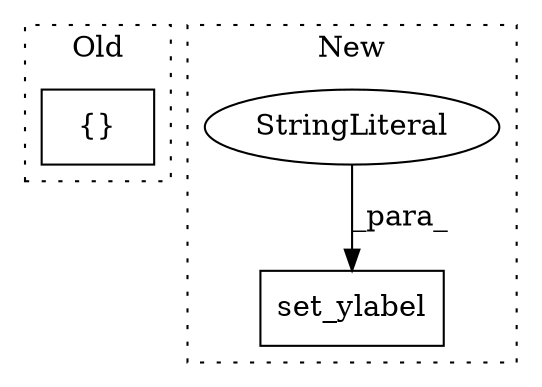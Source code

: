 digraph G {
subgraph cluster0 {
1 [label="{}" a="4" s="229,239" l="1,1" shape="box"];
label = "Old";
style="dotted";
}
subgraph cluster1 {
2 [label="set_ylabel" a="32" s="704,744" l="11,1" shape="box"];
3 [label="StringLiteral" a="45" s="715" l="29" shape="ellipse"];
label = "New";
style="dotted";
}
3 -> 2 [label="_para_"];
}